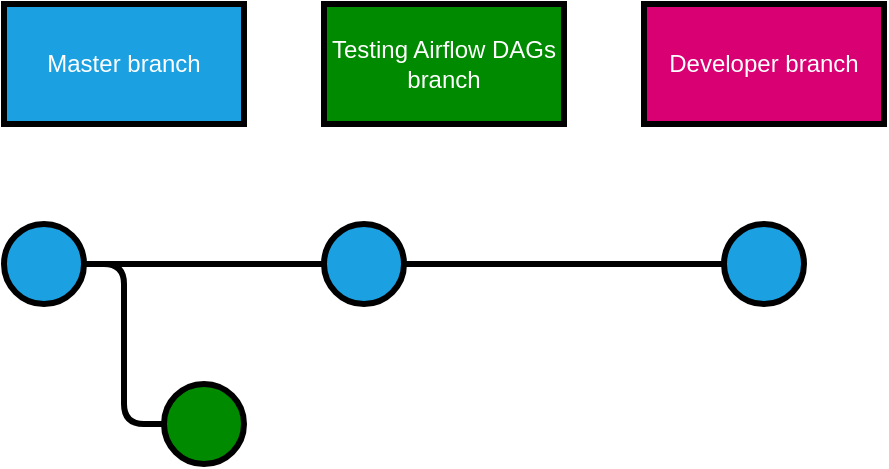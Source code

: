 <mxfile version="12.5.5" type="github">
  <diagram id="HMXvvva3QuYESI--928S" name="Page-1">
    <mxGraphModel dx="782" dy="403" grid="1" gridSize="10" guides="1" tooltips="1" connect="1" arrows="1" fold="1" page="1" pageScale="1" pageWidth="850" pageHeight="1100" math="0" shadow="0">
      <root>
        <mxCell id="0"/>
        <mxCell id="1" parent="0"/>
        <mxCell id="GB1BSZHJOrDCvy8-58CV-1" value="Master branch" style="rounded=0;whiteSpace=wrap;html=1;fillColor=#1ba1e2;strokeColor=#000000;fontColor=#ffffff;strokeWidth=3;" vertex="1" parent="1">
          <mxGeometry x="80" y="50" width="120" height="60" as="geometry"/>
        </mxCell>
        <mxCell id="GB1BSZHJOrDCvy8-58CV-2" value="Testing Airflow DAGs branch" style="rounded=0;whiteSpace=wrap;html=1;strokeColor=#000000;strokeWidth=3;fillColor=#008a00;fontColor=#ffffff;" vertex="1" parent="1">
          <mxGeometry x="240" y="50" width="120" height="60" as="geometry"/>
        </mxCell>
        <mxCell id="GB1BSZHJOrDCvy8-58CV-3" value="Developer branch" style="rounded=0;whiteSpace=wrap;html=1;strokeColor=#000000;strokeWidth=3;fillColor=#d80073;fontColor=#ffffff;" vertex="1" parent="1">
          <mxGeometry x="400" y="50" width="120" height="60" as="geometry"/>
        </mxCell>
        <mxCell id="GB1BSZHJOrDCvy8-58CV-4" value="" style="ellipse;whiteSpace=wrap;html=1;aspect=fixed;strokeColor=#000000;strokeWidth=3;fillColor=#1ba1e2;fontColor=#ffffff;" vertex="1" parent="1">
          <mxGeometry x="80" y="160" width="40" height="40" as="geometry"/>
        </mxCell>
        <mxCell id="GB1BSZHJOrDCvy8-58CV-5" value="" style="ellipse;whiteSpace=wrap;html=1;aspect=fixed;strokeColor=#000000;strokeWidth=3;fillColor=#1ba1e2;fontColor=#ffffff;" vertex="1" parent="1">
          <mxGeometry x="240" y="160" width="40" height="40" as="geometry"/>
        </mxCell>
        <mxCell id="GB1BSZHJOrDCvy8-58CV-7" value="" style="endArrow=none;html=1;strokeWidth=3;entryX=0;entryY=0.5;entryDx=0;entryDy=0;exitX=1;exitY=0.5;exitDx=0;exitDy=0;" edge="1" parent="1" source="GB1BSZHJOrDCvy8-58CV-4" target="GB1BSZHJOrDCvy8-58CV-5">
          <mxGeometry width="50" height="50" relative="1" as="geometry">
            <mxPoint x="40" y="270" as="sourcePoint"/>
            <mxPoint x="90" y="220" as="targetPoint"/>
          </mxGeometry>
        </mxCell>
        <mxCell id="GB1BSZHJOrDCvy8-58CV-8" value="" style="ellipse;whiteSpace=wrap;html=1;aspect=fixed;strokeColor=#000000;strokeWidth=3;fillColor=#1ba1e2;fontColor=#ffffff;" vertex="1" parent="1">
          <mxGeometry x="440" y="160" width="40" height="40" as="geometry"/>
        </mxCell>
        <mxCell id="GB1BSZHJOrDCvy8-58CV-10" value="" style="endArrow=none;html=1;strokeWidth=3;entryX=0;entryY=0.5;entryDx=0;entryDy=0;exitX=1;exitY=0.5;exitDx=0;exitDy=0;" edge="1" parent="1" source="GB1BSZHJOrDCvy8-58CV-5" target="GB1BSZHJOrDCvy8-58CV-8">
          <mxGeometry width="50" height="50" relative="1" as="geometry">
            <mxPoint x="40" y="270" as="sourcePoint"/>
            <mxPoint x="90" y="220" as="targetPoint"/>
          </mxGeometry>
        </mxCell>
        <mxCell id="GB1BSZHJOrDCvy8-58CV-11" value="" style="edgeStyle=elbowEdgeStyle;elbow=horizontal;endArrow=none;html=1;strokeWidth=3;exitX=1;exitY=0.5;exitDx=0;exitDy=0;endFill=0;" edge="1" parent="1" source="GB1BSZHJOrDCvy8-58CV-4" target="GB1BSZHJOrDCvy8-58CV-12">
          <mxGeometry width="50" height="50" relative="1" as="geometry">
            <mxPoint x="80" y="270" as="sourcePoint"/>
            <mxPoint x="130" y="220" as="targetPoint"/>
          </mxGeometry>
        </mxCell>
        <mxCell id="GB1BSZHJOrDCvy8-58CV-12" value="" style="ellipse;whiteSpace=wrap;html=1;aspect=fixed;fillColor=#008a00;strokeColor=#000000;fontColor=#ffffff;strokeWidth=3;" vertex="1" parent="1">
          <mxGeometry x="160" y="240" width="40" height="40" as="geometry"/>
        </mxCell>
      </root>
    </mxGraphModel>
  </diagram>
</mxfile>
